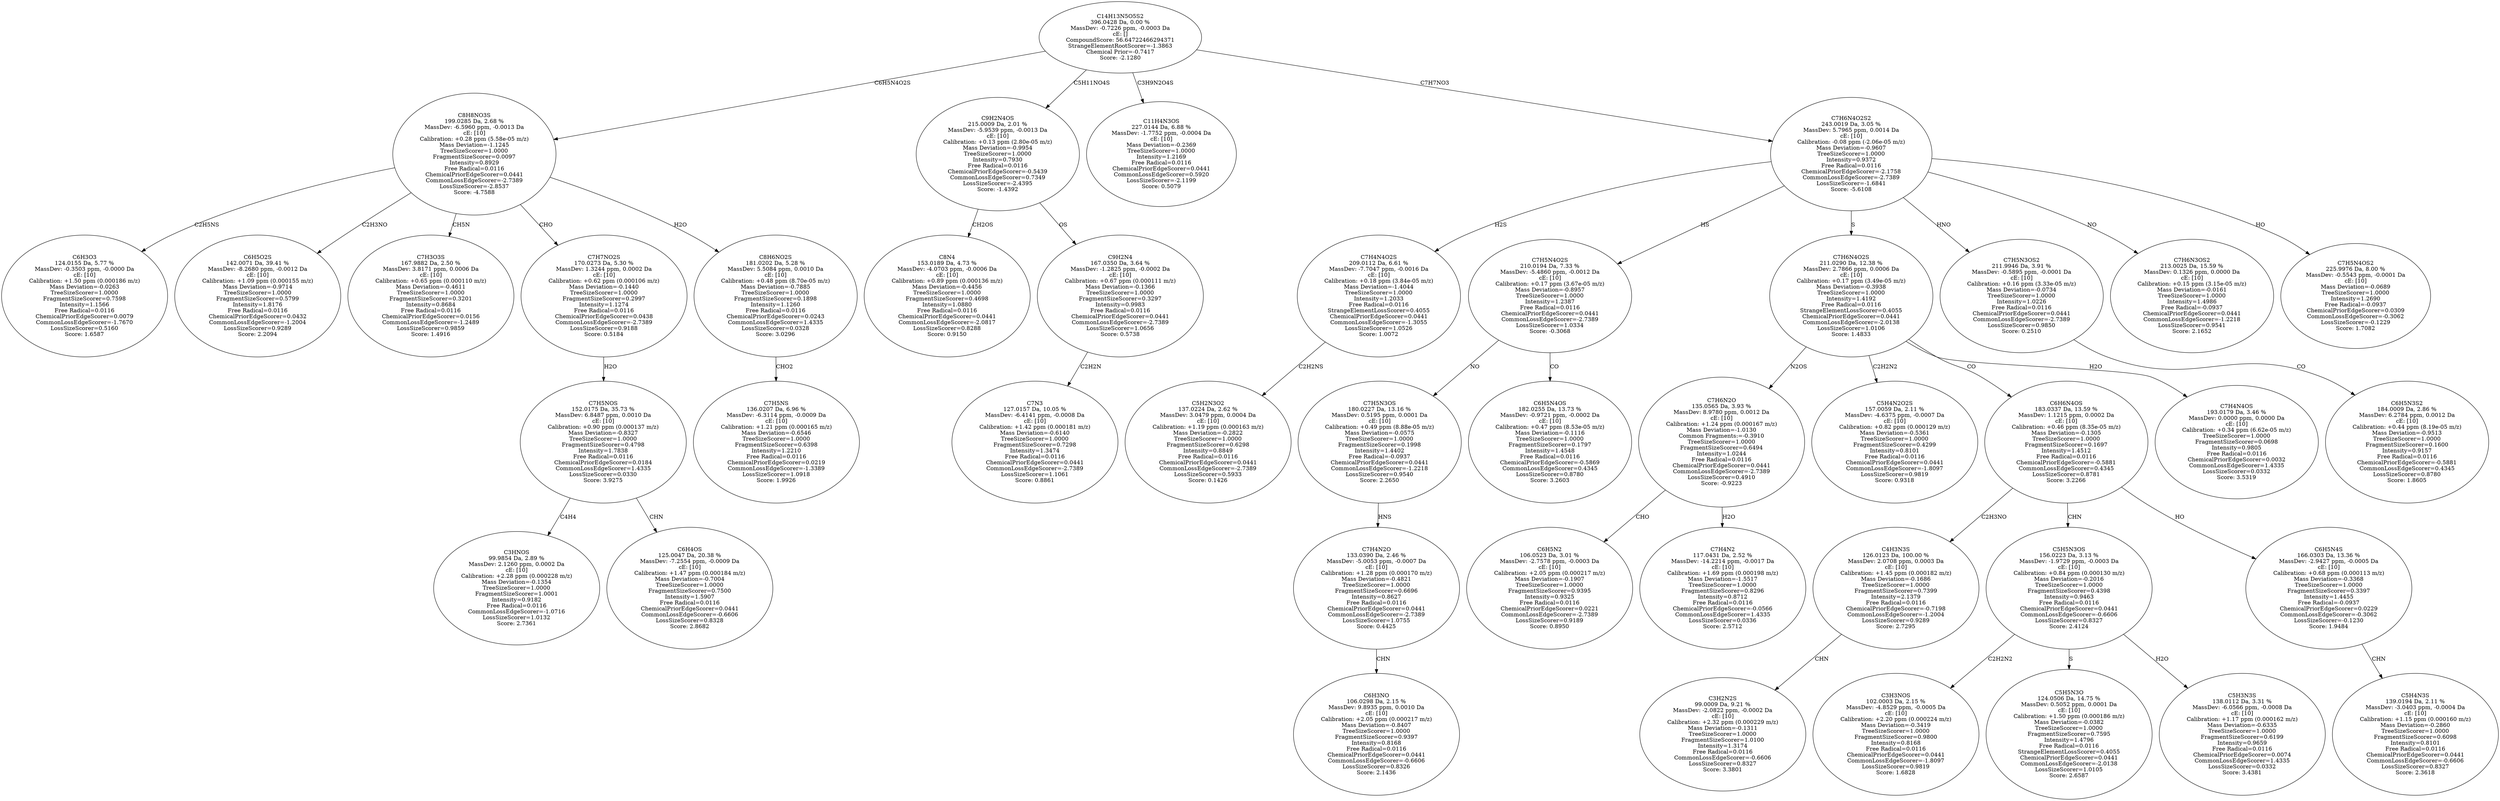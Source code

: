 strict digraph {
v1 [label="C6H3O3\n124.0155 Da, 5.77 %\nMassDev: -0.3503 ppm, -0.0000 Da\ncE: [10]\nCalibration: +1.50 ppm (0.000186 m/z)\nMass Deviation=-0.0263\nTreeSizeScorer=1.0000\nFragmentSizeScorer=0.7598\nIntensity=1.1566\nFree Radical=0.0116\nChemicalPriorEdgeScorer=0.0079\nCommonLossEdgeScorer=-1.7670\nLossSizeScorer=0.5160\nScore: 1.6587"];
v2 [label="C6H5O2S\n142.0071 Da, 39.41 %\nMassDev: -8.2680 ppm, -0.0012 Da\ncE: [10]\nCalibration: +1.09 ppm (0.000155 m/z)\nMass Deviation=-0.9714\nTreeSizeScorer=1.0000\nFragmentSizeScorer=0.5799\nIntensity=1.8176\nFree Radical=0.0116\nChemicalPriorEdgeScorer=0.0432\nCommonLossEdgeScorer=-1.2004\nLossSizeScorer=0.9289\nScore: 2.2094"];
v3 [label="C7H3O3S\n167.9882 Da, 2.50 %\nMassDev: 3.8171 ppm, 0.0006 Da\ncE: [10]\nCalibration: +0.65 ppm (0.000110 m/z)\nMass Deviation=-0.4611\nTreeSizeScorer=1.0000\nFragmentSizeScorer=0.3201\nIntensity=0.8684\nFree Radical=0.0116\nChemicalPriorEdgeScorer=0.0156\nCommonLossEdgeScorer=-1.2489\nLossSizeScorer=0.9859\nScore: 1.4916"];
v4 [label="C3HNOS\n99.9854 Da, 2.89 %\nMassDev: 2.1260 ppm, 0.0002 Da\ncE: [10]\nCalibration: +2.28 ppm (0.000228 m/z)\nMass Deviation=-0.1354\nTreeSizeScorer=1.0000\nFragmentSizeScorer=1.0001\nIntensity=0.9182\nFree Radical=0.0116\nCommonLossEdgeScorer=-1.0716\nLossSizeScorer=1.0132\nScore: 2.7361"];
v5 [label="C6H4OS\n125.0047 Da, 20.38 %\nMassDev: -7.2554 ppm, -0.0009 Da\ncE: [10]\nCalibration: +1.47 ppm (0.000184 m/z)\nMass Deviation=-0.7004\nTreeSizeScorer=1.0000\nFragmentSizeScorer=0.7500\nIntensity=1.5907\nFree Radical=0.0116\nChemicalPriorEdgeScorer=0.0441\nCommonLossEdgeScorer=-0.6606\nLossSizeScorer=0.8328\nScore: 2.8682"];
v6 [label="C7H5NOS\n152.0175 Da, 35.73 %\nMassDev: 6.8487 ppm, 0.0010 Da\ncE: [10]\nCalibration: +0.90 ppm (0.000137 m/z)\nMass Deviation=-0.8327\nTreeSizeScorer=1.0000\nFragmentSizeScorer=0.4798\nIntensity=1.7838\nFree Radical=0.0116\nChemicalPriorEdgeScorer=0.0184\nCommonLossEdgeScorer=1.4335\nLossSizeScorer=0.0330\nScore: 3.9275"];
v7 [label="C7H7NO2S\n170.0273 Da, 5.30 %\nMassDev: 1.3244 ppm, 0.0002 Da\ncE: [10]\nCalibration: +0.62 ppm (0.000106 m/z)\nMass Deviation=-0.1440\nTreeSizeScorer=1.0000\nFragmentSizeScorer=0.2997\nIntensity=1.1274\nFree Radical=0.0116\nChemicalPriorEdgeScorer=0.0438\nCommonLossEdgeScorer=-2.7389\nLossSizeScorer=0.9188\nScore: 0.5184"];
v8 [label="C7H5NS\n136.0207 Da, 6.96 %\nMassDev: -6.3114 ppm, -0.0009 Da\ncE: [10]\nCalibration: +1.21 ppm (0.000165 m/z)\nMass Deviation=-0.6546\nTreeSizeScorer=1.0000\nFragmentSizeScorer=0.6398\nIntensity=1.2210\nFree Radical=0.0116\nChemicalPriorEdgeScorer=0.0219\nCommonLossEdgeScorer=-1.3389\nLossSizeScorer=1.0918\nScore: 1.9926"];
v9 [label="C8H6NO2S\n181.0202 Da, 5.28 %\nMassDev: 5.5084 ppm, 0.0010 Da\ncE: [10]\nCalibration: +0.48 ppm (8.70e-05 m/z)\nMass Deviation=-0.7885\nTreeSizeScorer=1.0000\nFragmentSizeScorer=0.1898\nIntensity=1.1260\nFree Radical=0.0116\nChemicalPriorEdgeScorer=0.0243\nCommonLossEdgeScorer=1.4335\nLossSizeScorer=0.0328\nScore: 3.0296"];
v10 [label="C8H8NO3S\n199.0285 Da, 2.68 %\nMassDev: -6.5960 ppm, -0.0013 Da\ncE: [10]\nCalibration: +0.28 ppm (5.58e-05 m/z)\nMass Deviation=-1.1245\nTreeSizeScorer=1.0000\nFragmentSizeScorer=0.0097\nIntensity=0.8929\nFree Radical=0.0116\nChemicalPriorEdgeScorer=0.0441\nCommonLossEdgeScorer=-2.7389\nLossSizeScorer=-2.8537\nScore: -4.7588"];
v11 [label="C8N4\n153.0189 Da, 4.73 %\nMassDev: -4.0703 ppm, -0.0006 Da\ncE: [10]\nCalibration: +0.89 ppm (0.000136 m/z)\nMass Deviation=-0.4456\nTreeSizeScorer=1.0000\nFragmentSizeScorer=0.4698\nIntensity=1.0880\nFree Radical=0.0116\nChemicalPriorEdgeScorer=0.0441\nCommonLossEdgeScorer=-2.0817\nLossSizeScorer=0.8288\nScore: 0.9150"];
v12 [label="C7N3\n127.0157 Da, 10.05 %\nMassDev: -6.4141 ppm, -0.0008 Da\ncE: [10]\nCalibration: +1.42 ppm (0.000181 m/z)\nMass Deviation=-0.6140\nTreeSizeScorer=1.0000\nFragmentSizeScorer=0.7298\nIntensity=1.3474\nFree Radical=0.0116\nChemicalPriorEdgeScorer=0.0441\nCommonLossEdgeScorer=-2.7389\nLossSizeScorer=1.1061\nScore: 0.8861"];
v13 [label="C9H2N4\n167.0350 Da, 3.64 %\nMassDev: -1.2825 ppm, -0.0002 Da\ncE: [10]\nCalibration: +0.67 ppm (0.000111 m/z)\nMass Deviation=-0.1366\nTreeSizeScorer=1.0000\nFragmentSizeScorer=0.3297\nIntensity=0.9983\nFree Radical=0.0116\nChemicalPriorEdgeScorer=0.0441\nCommonLossEdgeScorer=-2.7389\nLossSizeScorer=1.0656\nScore: 0.5738"];
v14 [label="C9H2N4OS\n215.0009 Da, 2.01 %\nMassDev: -5.9539 ppm, -0.0013 Da\ncE: [10]\nCalibration: +0.13 ppm (2.80e-05 m/z)\nMass Deviation=-0.9954\nTreeSizeScorer=1.0000\nIntensity=0.7930\nFree Radical=0.0116\nChemicalPriorEdgeScorer=-0.5439\nCommonLossEdgeScorer=0.7349\nLossSizeScorer=-2.4395\nScore: -1.4392"];
v15 [label="C11H4N3OS\n227.0144 Da, 6.88 %\nMassDev: -1.7752 ppm, -0.0004 Da\ncE: [10]\nMass Deviation=-0.2369\nTreeSizeScorer=1.0000\nIntensity=1.2169\nFree Radical=0.0116\nChemicalPriorEdgeScorer=0.0441\nCommonLossEdgeScorer=0.5920\nLossSizeScorer=-2.1199\nScore: 0.5079"];
v16 [label="C5H2N3O2\n137.0224 Da, 2.62 %\nMassDev: 3.0479 ppm, 0.0004 Da\ncE: [10]\nCalibration: +1.19 ppm (0.000163 m/z)\nMass Deviation=-0.2822\nTreeSizeScorer=1.0000\nFragmentSizeScorer=0.6298\nIntensity=0.8849\nFree Radical=0.0116\nChemicalPriorEdgeScorer=0.0441\nCommonLossEdgeScorer=-2.7389\nLossSizeScorer=0.5933\nScore: 0.1426"];
v17 [label="C7H4N4O2S\n209.0112 Da, 6.61 %\nMassDev: -7.7047 ppm, -0.0016 Da\ncE: [10]\nCalibration: +0.18 ppm (3.84e-05 m/z)\nMass Deviation=-1.4044\nTreeSizeScorer=1.0000\nIntensity=1.2033\nFree Radical=0.0116\nStrangeElementLossScorer=0.4055\nChemicalPriorEdgeScorer=0.0441\nCommonLossEdgeScorer=-1.3055\nLossSizeScorer=1.0526\nScore: 1.0072"];
v18 [label="C6H3NO\n106.0298 Da, 2.15 %\nMassDev: 9.8935 ppm, 0.0010 Da\ncE: [10]\nCalibration: +2.05 ppm (0.000217 m/z)\nMass Deviation=-0.8407\nTreeSizeScorer=1.0000\nFragmentSizeScorer=0.9397\nIntensity=0.8168\nFree Radical=0.0116\nChemicalPriorEdgeScorer=0.0441\nCommonLossEdgeScorer=-0.6606\nLossSizeScorer=0.8326\nScore: 2.1436"];
v19 [label="C7H4N2O\n133.0390 Da, 2.46 %\nMassDev: -5.0053 ppm, -0.0007 Da\ncE: [10]\nCalibration: +1.28 ppm (0.000170 m/z)\nMass Deviation=-0.4821\nTreeSizeScorer=1.0000\nFragmentSizeScorer=0.6696\nIntensity=0.8627\nFree Radical=0.0116\nChemicalPriorEdgeScorer=0.0441\nCommonLossEdgeScorer=-2.7389\nLossSizeScorer=1.0755\nScore: 0.4425"];
v20 [label="C7H5N3OS\n180.0227 Da, 13.16 %\nMassDev: 0.5195 ppm, 0.0001 Da\ncE: [10]\nCalibration: +0.49 ppm (8.88e-05 m/z)\nMass Deviation=-0.0575\nTreeSizeScorer=1.0000\nFragmentSizeScorer=0.1998\nIntensity=1.4402\nFree Radical=-0.0937\nChemicalPriorEdgeScorer=0.0441\nCommonLossEdgeScorer=-1.2218\nLossSizeScorer=0.9540\nScore: 2.2650"];
v21 [label="C6H5N4OS\n182.0255 Da, 13.73 %\nMassDev: -0.9721 ppm, -0.0002 Da\ncE: [10]\nCalibration: +0.47 ppm (8.53e-05 m/z)\nMass Deviation=-0.1116\nTreeSizeScorer=1.0000\nFragmentSizeScorer=0.1797\nIntensity=1.4548\nFree Radical=0.0116\nChemicalPriorEdgeScorer=-0.5869\nCommonLossEdgeScorer=0.4345\nLossSizeScorer=0.8780\nScore: 3.2603"];
v22 [label="C7H5N4O2S\n210.0194 Da, 7.33 %\nMassDev: -5.4860 ppm, -0.0012 Da\ncE: [10]\nCalibration: +0.17 ppm (3.67e-05 m/z)\nMass Deviation=-0.8957\nTreeSizeScorer=1.0000\nIntensity=1.2387\nFree Radical=0.0116\nChemicalPriorEdgeScorer=0.0441\nCommonLossEdgeScorer=-2.7389\nLossSizeScorer=1.0334\nScore: -0.3068"];
v23 [label="C6H5N2\n106.0523 Da, 3.01 %\nMassDev: -2.7578 ppm, -0.0003 Da\ncE: [10]\nCalibration: +2.05 ppm (0.000217 m/z)\nMass Deviation=-0.1907\nTreeSizeScorer=1.0000\nFragmentSizeScorer=0.9395\nIntensity=0.9325\nFree Radical=0.0116\nChemicalPriorEdgeScorer=0.0221\nCommonLossEdgeScorer=-2.7389\nLossSizeScorer=0.9189\nScore: 0.8950"];
v24 [label="C7H4N2\n117.0431 Da, 2.52 %\nMassDev: -14.2214 ppm, -0.0017 Da\ncE: [10]\nCalibration: +1.69 ppm (0.000198 m/z)\nMass Deviation=-1.5517\nTreeSizeScorer=1.0000\nFragmentSizeScorer=0.8296\nIntensity=0.8712\nFree Radical=0.0116\nChemicalPriorEdgeScorer=-0.0566\nCommonLossEdgeScorer=1.4335\nLossSizeScorer=0.0336\nScore: 2.5712"];
v25 [label="C7H6N2O\n135.0565 Da, 3.93 %\nMassDev: 8.9780 ppm, 0.0012 Da\ncE: [10]\nCalibration: +1.24 ppm (0.000167 m/z)\nMass Deviation=-1.0130\nCommon Fragments:=-0.3910\nTreeSizeScorer=1.0000\nFragmentSizeScorer=0.6494\nIntensity=1.0244\nFree Radical=0.0116\nChemicalPriorEdgeScorer=0.0441\nCommonLossEdgeScorer=-2.7389\nLossSizeScorer=0.4910\nScore: -0.9223"];
v26 [label="C5H4N2O2S\n157.0059 Da, 2.11 %\nMassDev: -4.6375 ppm, -0.0007 Da\ncE: [10]\nCalibration: +0.82 ppm (0.000129 m/z)\nMass Deviation=-0.5361\nTreeSizeScorer=1.0000\nFragmentSizeScorer=0.4299\nIntensity=0.8101\nFree Radical=0.0116\nChemicalPriorEdgeScorer=0.0441\nCommonLossEdgeScorer=-1.8097\nLossSizeScorer=0.9819\nScore: 0.9318"];
v27 [label="C3H2N2S\n99.0009 Da, 9.21 %\nMassDev: -2.0822 ppm, -0.0002 Da\ncE: [10]\nCalibration: +2.32 ppm (0.000229 m/z)\nMass Deviation=-0.1311\nTreeSizeScorer=1.0000\nFragmentSizeScorer=1.0100\nIntensity=1.3174\nFree Radical=0.0116\nCommonLossEdgeScorer=-0.6606\nLossSizeScorer=0.8327\nScore: 3.3801"];
v28 [label="C4H3N3S\n126.0123 Da, 100.00 %\nMassDev: 2.0708 ppm, 0.0003 Da\ncE: [10]\nCalibration: +1.45 ppm (0.000182 m/z)\nMass Deviation=-0.1686\nTreeSizeScorer=1.0000\nFragmentSizeScorer=0.7399\nIntensity=2.1379\nFree Radical=0.0116\nChemicalPriorEdgeScorer=-0.7198\nCommonLossEdgeScorer=-1.2004\nLossSizeScorer=0.9289\nScore: 2.7295"];
v29 [label="C3H3NOS\n102.0003 Da, 2.15 %\nMassDev: -4.8529 ppm, -0.0005 Da\ncE: [10]\nCalibration: +2.20 ppm (0.000224 m/z)\nMass Deviation=-0.3419\nTreeSizeScorer=1.0000\nFragmentSizeScorer=0.9800\nIntensity=0.8168\nFree Radical=0.0116\nChemicalPriorEdgeScorer=0.0441\nCommonLossEdgeScorer=-1.8097\nLossSizeScorer=0.9819\nScore: 1.6828"];
v30 [label="C5H5N3O\n124.0506 Da, 14.75 %\nMassDev: 0.5052 ppm, 0.0001 Da\ncE: [10]\nCalibration: +1.50 ppm (0.000186 m/z)\nMass Deviation=-0.0382\nTreeSizeScorer=1.0000\nFragmentSizeScorer=0.7595\nIntensity=1.4796\nFree Radical=0.0116\nStrangeElementLossScorer=0.4055\nChemicalPriorEdgeScorer=0.0441\nCommonLossEdgeScorer=-2.0138\nLossSizeScorer=1.0105\nScore: 2.6587"];
v31 [label="C5H3N3S\n138.0112 Da, 3.31 %\nMassDev: -6.0566 ppm, -0.0008 Da\ncE: [10]\nCalibration: +1.17 ppm (0.000162 m/z)\nMass Deviation=-0.6335\nTreeSizeScorer=1.0000\nFragmentSizeScorer=0.6199\nIntensity=0.9659\nFree Radical=0.0116\nChemicalPriorEdgeScorer=0.0074\nCommonLossEdgeScorer=1.4335\nLossSizeScorer=0.0332\nScore: 3.4381"];
v32 [label="C5H5N3OS\n156.0223 Da, 3.13 %\nMassDev: -1.9729 ppm, -0.0003 Da\ncE: [10]\nCalibration: +0.84 ppm (0.000130 m/z)\nMass Deviation=-0.2016\nTreeSizeScorer=1.0000\nFragmentSizeScorer=0.4398\nIntensity=0.9463\nFree Radical=0.0116\nChemicalPriorEdgeScorer=0.0441\nCommonLossEdgeScorer=-0.6606\nLossSizeScorer=0.8327\nScore: 2.4124"];
v33 [label="C5H4N3S\n139.0194 Da, 2.11 %\nMassDev: -3.0403 ppm, -0.0004 Da\ncE: [10]\nCalibration: +1.15 ppm (0.000160 m/z)\nMass Deviation=-0.2860\nTreeSizeScorer=1.0000\nFragmentSizeScorer=0.6098\nIntensity=0.8101\nFree Radical=0.0116\nChemicalPriorEdgeScorer=0.0441\nCommonLossEdgeScorer=-0.6606\nLossSizeScorer=0.8327\nScore: 2.3618"];
v34 [label="C6H5N4S\n166.0303 Da, 13.36 %\nMassDev: -2.9427 ppm, -0.0005 Da\ncE: [10]\nCalibration: +0.68 ppm (0.000113 m/z)\nMass Deviation=-0.3368\nTreeSizeScorer=1.0000\nFragmentSizeScorer=0.3397\nIntensity=1.4455\nFree Radical=-0.0937\nChemicalPriorEdgeScorer=0.0229\nCommonLossEdgeScorer=-0.3062\nLossSizeScorer=-0.1230\nScore: 1.9484"];
v35 [label="C6H6N4OS\n183.0337 Da, 13.59 %\nMassDev: 1.1215 ppm, 0.0002 Da\ncE: [10]\nCalibration: +0.46 ppm (8.35e-05 m/z)\nMass Deviation=-0.1305\nTreeSizeScorer=1.0000\nFragmentSizeScorer=0.1697\nIntensity=1.4512\nFree Radical=0.0116\nChemicalPriorEdgeScorer=-0.5881\nCommonLossEdgeScorer=0.4345\nLossSizeScorer=0.8781\nScore: 3.2266"];
v36 [label="C7H4N4OS\n193.0179 Da, 3.46 %\nMassDev: 0.0000 ppm, 0.0000 Da\ncE: [10]\nCalibration: +0.34 ppm (6.62e-05 m/z)\nTreeSizeScorer=1.0000\nFragmentSizeScorer=0.0698\nIntensity=0.9805\nFree Radical=0.0116\nChemicalPriorEdgeScorer=0.0032\nCommonLossEdgeScorer=1.4335\nLossSizeScorer=0.0332\nScore: 3.5319"];
v37 [label="C7H6N4O2S\n211.0290 Da, 12.38 %\nMassDev: 2.7866 ppm, 0.0006 Da\ncE: [10]\nCalibration: +0.17 ppm (3.49e-05 m/z)\nMass Deviation=-0.3938\nTreeSizeScorer=1.0000\nIntensity=1.4192\nFree Radical=0.0116\nStrangeElementLossScorer=0.4055\nChemicalPriorEdgeScorer=0.0441\nCommonLossEdgeScorer=-2.0138\nLossSizeScorer=1.0106\nScore: 1.4833"];
v38 [label="C6H5N3S2\n184.0009 Da, 2.86 %\nMassDev: 6.2784 ppm, 0.0012 Da\ncE: [10]\nCalibration: +0.44 ppm (8.19e-05 m/z)\nMass Deviation=-0.9513\nTreeSizeScorer=1.0000\nFragmentSizeScorer=0.1600\nIntensity=0.9157\nFree Radical=0.0116\nChemicalPriorEdgeScorer=-0.5881\nCommonLossEdgeScorer=0.4345\nLossSizeScorer=0.8780\nScore: 1.8605"];
v39 [label="C7H5N3OS2\n211.9946 Da, 3.91 %\nMassDev: -0.5895 ppm, -0.0001 Da\ncE: [10]\nCalibration: +0.16 ppm (3.33e-05 m/z)\nMass Deviation=-0.0734\nTreeSizeScorer=1.0000\nIntensity=1.0226\nFree Radical=0.0116\nChemicalPriorEdgeScorer=0.0441\nCommonLossEdgeScorer=-2.7389\nLossSizeScorer=0.9850\nScore: 0.2510"];
v40 [label="C7H6N3OS2\n213.0025 Da, 15.59 %\nMassDev: 0.1326 ppm, 0.0000 Da\ncE: [10]\nCalibration: +0.15 ppm (3.15e-05 m/z)\nMass Deviation=-0.0161\nTreeSizeScorer=1.0000\nIntensity=1.4986\nFree Radical=-0.0937\nChemicalPriorEdgeScorer=0.0441\nCommonLossEdgeScorer=-1.2218\nLossSizeScorer=0.9541\nScore: 2.1652"];
v41 [label="C7H5N4OS2\n225.9976 Da, 8.00 %\nMassDev: -0.5543 ppm, -0.0001 Da\ncE: [10]\nMass Deviation=-0.0689\nTreeSizeScorer=1.0000\nIntensity=1.2690\nFree Radical=-0.0937\nChemicalPriorEdgeScorer=0.0309\nCommonLossEdgeScorer=-0.3062\nLossSizeScorer=-0.1229\nScore: 1.7082"];
v42 [label="C7H6N4O2S2\n243.0019 Da, 3.05 %\nMassDev: 5.7965 ppm, 0.0014 Da\ncE: [10]\nCalibration: -0.08 ppm (-2.06e-05 m/z)\nMass Deviation=-0.9607\nTreeSizeScorer=1.0000\nIntensity=0.9372\nFree Radical=0.0116\nChemicalPriorEdgeScorer=-2.1758\nCommonLossEdgeScorer=-2.7389\nLossSizeScorer=-1.6841\nScore: -5.6108"];
v43 [label="C14H13N5O5S2\n396.0428 Da, 0.00 %\nMassDev: -0.7226 ppm, -0.0003 Da\ncE: []\nCompoundScore: 56.64722466294371\nStrangeElementRootScorer=-1.3863\nChemical Prior=-0.7417\nScore: -2.1280"];
v10 -> v1 [label="C2H5NS"];
v10 -> v2 [label="C2H3NO"];
v10 -> v3 [label="CH5N"];
v6 -> v4 [label="C4H4"];
v6 -> v5 [label="CHN"];
v7 -> v6 [label="H2O"];
v10 -> v7 [label="CHO"];
v9 -> v8 [label="CHO2"];
v10 -> v9 [label="H2O"];
v43 -> v10 [label="C6H5N4O2S"];
v14 -> v11 [label="CH2OS"];
v13 -> v12 [label="C2H2N"];
v14 -> v13 [label="OS"];
v43 -> v14 [label="C5H11NO4S"];
v43 -> v15 [label="C3H9N2O4S"];
v17 -> v16 [label="C2H2NS"];
v42 -> v17 [label="H2S"];
v19 -> v18 [label="CHN"];
v20 -> v19 [label="HNS"];
v22 -> v20 [label="NO"];
v22 -> v21 [label="CO"];
v42 -> v22 [label="HS"];
v25 -> v23 [label="CHO"];
v25 -> v24 [label="H2O"];
v37 -> v25 [label="N2OS"];
v37 -> v26 [label="C2H2N2"];
v28 -> v27 [label="CHN"];
v35 -> v28 [label="C2H3NO"];
v32 -> v29 [label="C2H2N2"];
v32 -> v30 [label="S"];
v32 -> v31 [label="H2O"];
v35 -> v32 [label="CHN"];
v34 -> v33 [label="CHN"];
v35 -> v34 [label="HO"];
v37 -> v35 [label="CO"];
v37 -> v36 [label="H2O"];
v42 -> v37 [label="S"];
v39 -> v38 [label="CO"];
v42 -> v39 [label="HNO"];
v42 -> v40 [label="NO"];
v42 -> v41 [label="HO"];
v43 -> v42 [label="C7H7NO3"];
}